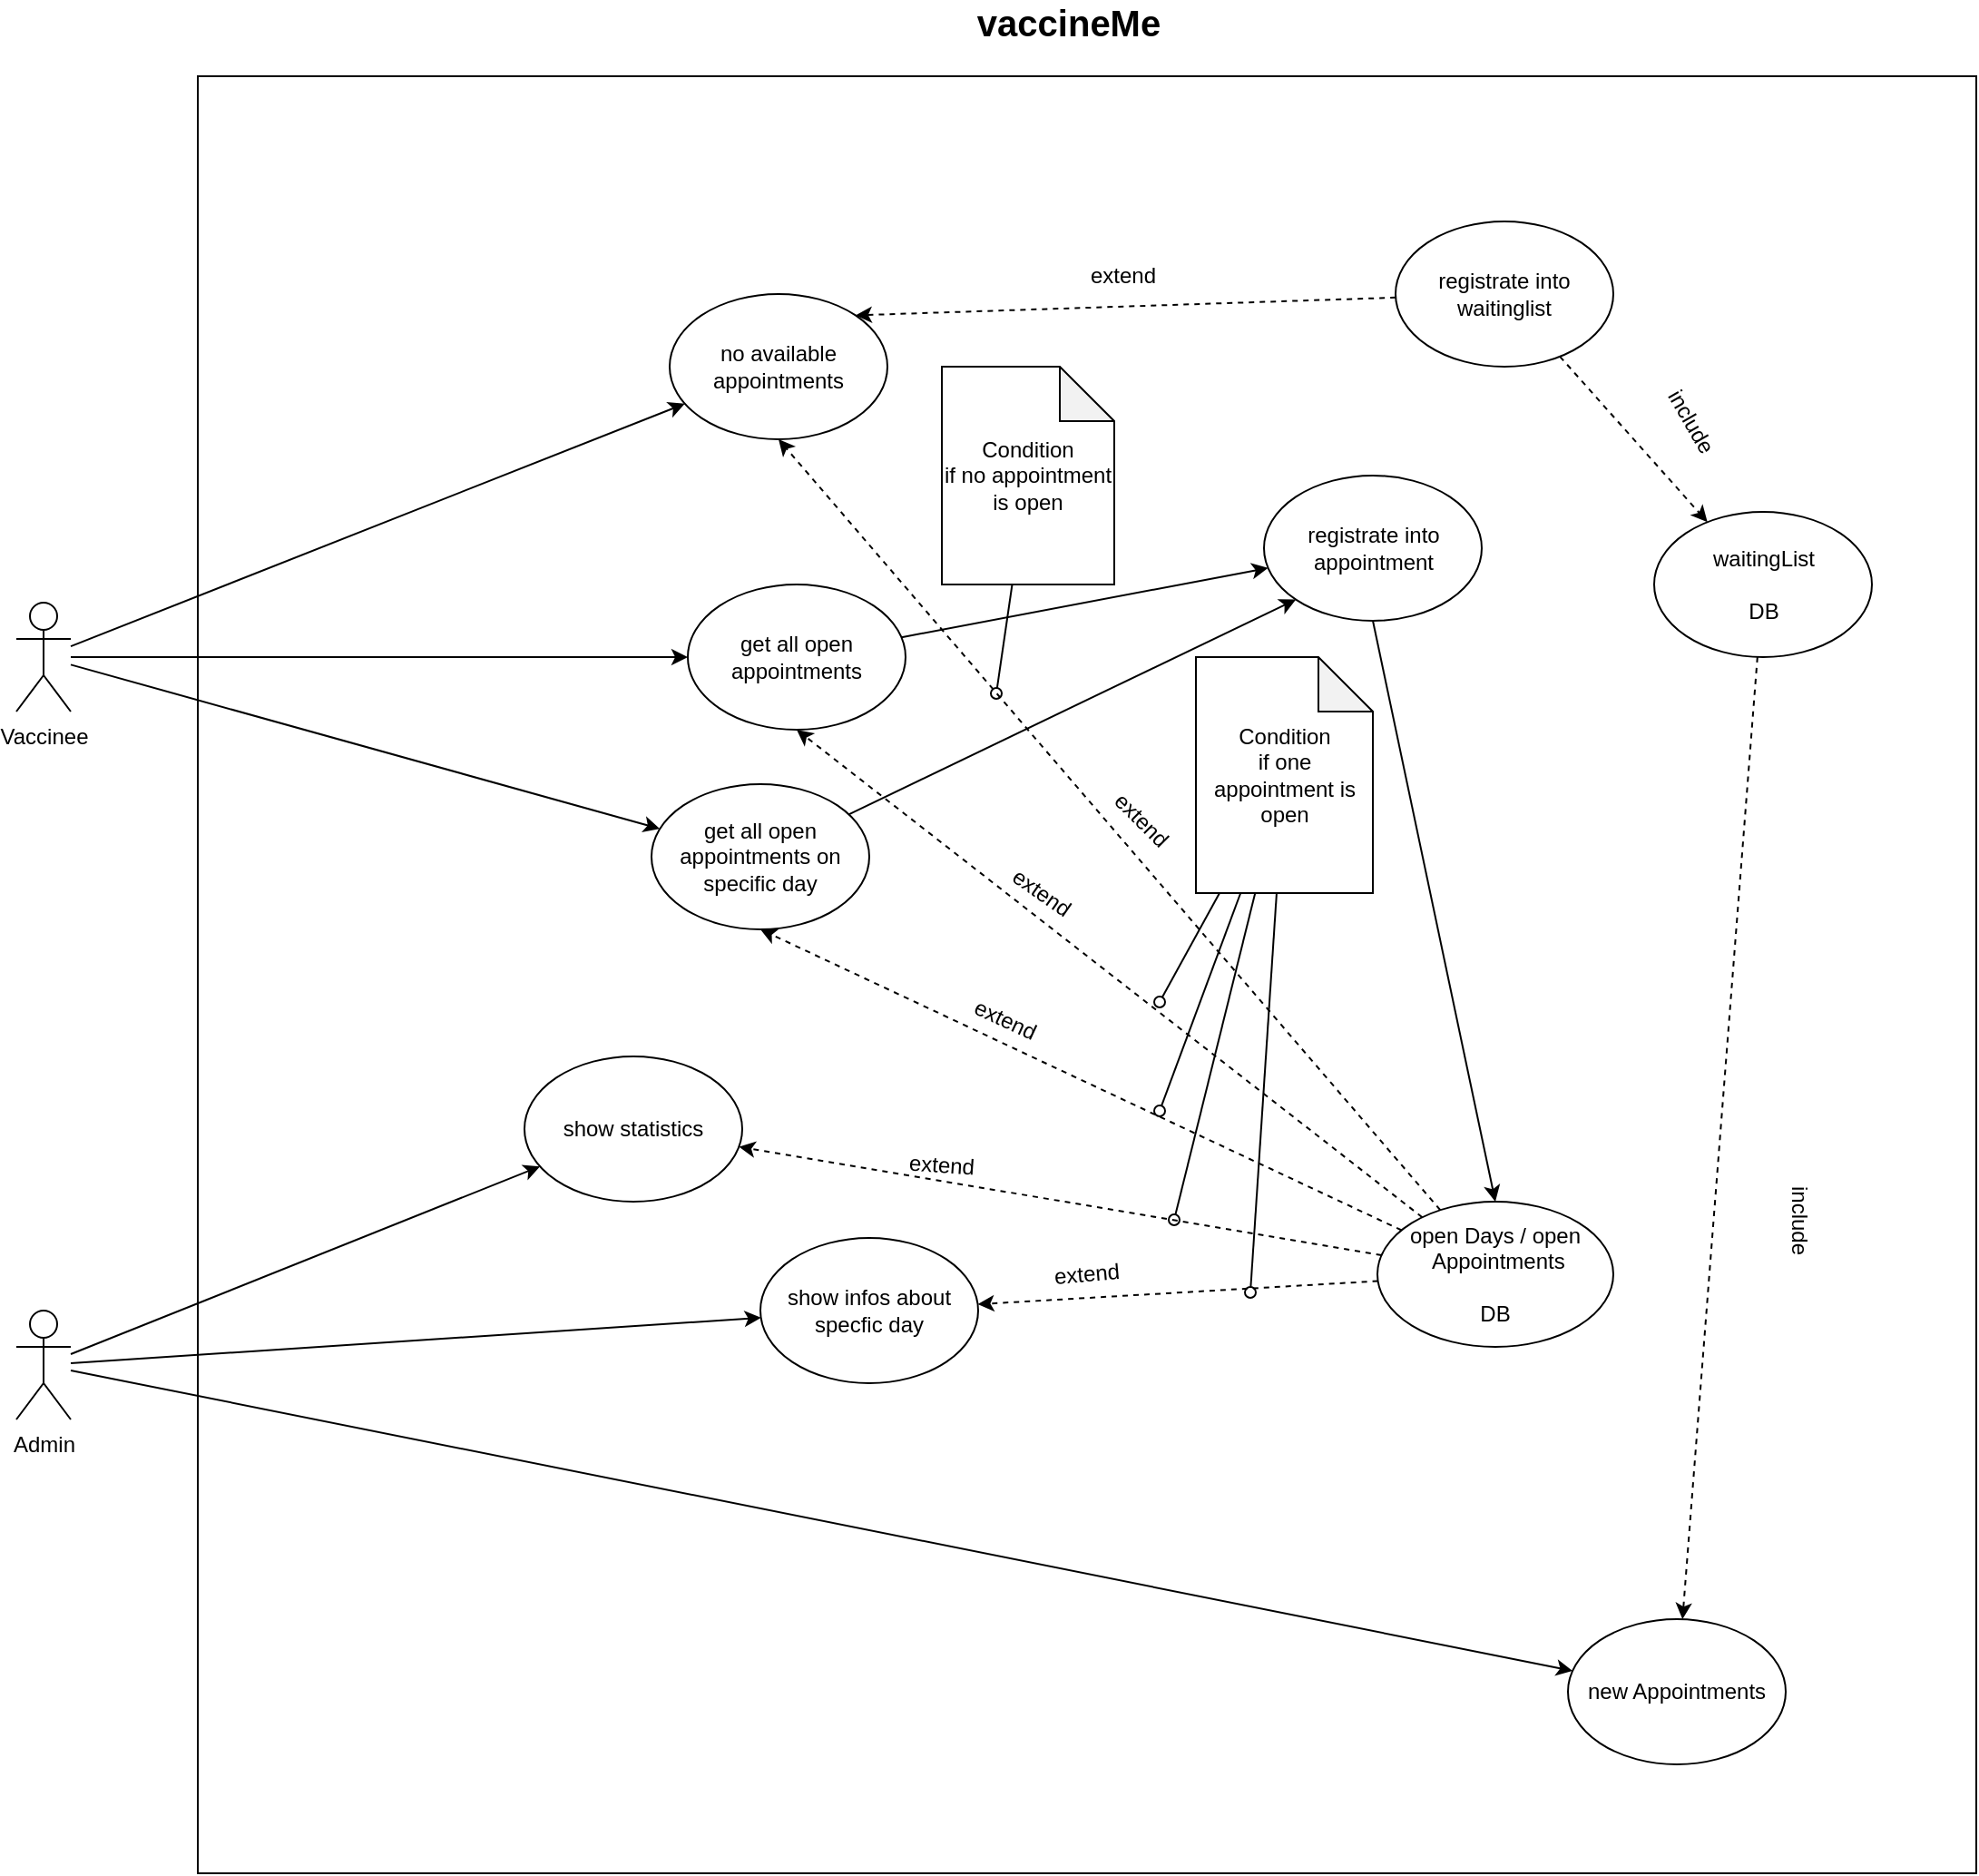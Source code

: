 <mxfile version="14.8.4" type="device"><diagram id="8JtYtpKTUcYl1fIvPXxp" name="Page-1"><mxGraphModel dx="2062" dy="1097" grid="1" gridSize="10" guides="1" tooltips="1" connect="1" arrows="1" fold="1" page="1" pageScale="1" pageWidth="1169" pageHeight="1654" math="0" shadow="0"><root><mxCell id="0"/><mxCell id="1" parent="0"/><mxCell id="rnqk7zcUyN1bz_tg9LeX-1" value="" style="rounded=0;whiteSpace=wrap;html=1;" vertex="1" parent="1"><mxGeometry x="140" y="160" width="980" height="990" as="geometry"/></mxCell><mxCell id="rnqk7zcUyN1bz_tg9LeX-2" value="&lt;font style=&quot;font-size: 20px&quot;&gt;&lt;b&gt;vaccineMe&lt;/b&gt;&lt;/font&gt;" style="text;html=1;strokeColor=none;fillColor=none;align=center;verticalAlign=middle;whiteSpace=wrap;rounded=0;" vertex="1" parent="1"><mxGeometry x="600" y="120" width="40" height="20" as="geometry"/></mxCell><mxCell id="rnqk7zcUyN1bz_tg9LeX-13" style="edgeStyle=none;rounded=0;orthogonalLoop=1;jettySize=auto;html=1;" edge="1" parent="1" source="rnqk7zcUyN1bz_tg9LeX-3" target="rnqk7zcUyN1bz_tg9LeX-34"><mxGeometry relative="1" as="geometry"><mxPoint x="280" y="490" as="targetPoint"/></mxGeometry></mxCell><mxCell id="rnqk7zcUyN1bz_tg9LeX-14" style="edgeStyle=none;rounded=0;orthogonalLoop=1;jettySize=auto;html=1;" edge="1" parent="1" source="rnqk7zcUyN1bz_tg9LeX-3" target="rnqk7zcUyN1bz_tg9LeX-9"><mxGeometry relative="1" as="geometry"/></mxCell><mxCell id="rnqk7zcUyN1bz_tg9LeX-56" style="edgeStyle=none;rounded=0;orthogonalLoop=1;jettySize=auto;html=1;endArrow=classic;endFill=1;" edge="1" parent="1" source="rnqk7zcUyN1bz_tg9LeX-3" target="rnqk7zcUyN1bz_tg9LeX-35"><mxGeometry relative="1" as="geometry"/></mxCell><mxCell id="rnqk7zcUyN1bz_tg9LeX-3" value="Vaccinee" style="shape=umlActor;verticalLabelPosition=bottom;verticalAlign=top;html=1;outlineConnect=0;" vertex="1" parent="1"><mxGeometry x="40" y="450" width="30" height="60" as="geometry"/></mxCell><mxCell id="rnqk7zcUyN1bz_tg9LeX-23" style="edgeStyle=none;rounded=0;orthogonalLoop=1;jettySize=auto;html=1;" edge="1" parent="1" source="rnqk7zcUyN1bz_tg9LeX-4" target="rnqk7zcUyN1bz_tg9LeX-42"><mxGeometry relative="1" as="geometry"><mxPoint x="370" y="800" as="targetPoint"/></mxGeometry></mxCell><mxCell id="rnqk7zcUyN1bz_tg9LeX-24" style="edgeStyle=none;rounded=0;orthogonalLoop=1;jettySize=auto;html=1;" edge="1" parent="1" source="rnqk7zcUyN1bz_tg9LeX-4" target="rnqk7zcUyN1bz_tg9LeX-8"><mxGeometry relative="1" as="geometry"/></mxCell><mxCell id="rnqk7zcUyN1bz_tg9LeX-33" style="edgeStyle=none;rounded=0;orthogonalLoop=1;jettySize=auto;html=1;" edge="1" parent="1" source="rnqk7zcUyN1bz_tg9LeX-4" target="rnqk7zcUyN1bz_tg9LeX-25"><mxGeometry relative="1" as="geometry"/></mxCell><mxCell id="rnqk7zcUyN1bz_tg9LeX-4" value="Admin" style="shape=umlActor;verticalLabelPosition=bottom;verticalAlign=top;html=1;outlineConnect=0;" vertex="1" parent="1"><mxGeometry x="40" y="840" width="30" height="60" as="geometry"/></mxCell><mxCell id="rnqk7zcUyN1bz_tg9LeX-31" style="edgeStyle=none;rounded=0;orthogonalLoop=1;jettySize=auto;html=1;dashed=1;" edge="1" parent="1" source="rnqk7zcUyN1bz_tg9LeX-7" target="rnqk7zcUyN1bz_tg9LeX-8"><mxGeometry relative="1" as="geometry"/></mxCell><mxCell id="rnqk7zcUyN1bz_tg9LeX-7" value="waitingList&lt;br&gt;&lt;br&gt;DB" style="ellipse;whiteSpace=wrap;html=1;" vertex="1" parent="1"><mxGeometry x="942.5" y="400" width="120" height="80" as="geometry"/></mxCell><mxCell id="rnqk7zcUyN1bz_tg9LeX-8" value="new Appointments" style="ellipse;whiteSpace=wrap;html=1;" vertex="1" parent="1"><mxGeometry x="895" y="1010" width="120" height="80" as="geometry"/></mxCell><mxCell id="rnqk7zcUyN1bz_tg9LeX-9" value="no available&lt;br&gt;appointments" style="ellipse;whiteSpace=wrap;html=1;" vertex="1" parent="1"><mxGeometry x="400" y="280" width="120" height="80" as="geometry"/></mxCell><mxCell id="rnqk7zcUyN1bz_tg9LeX-41" style="edgeStyle=none;rounded=0;orthogonalLoop=1;jettySize=auto;html=1;exitX=0.5;exitY=1;exitDx=0;exitDy=0;entryX=0.5;entryY=0;entryDx=0;entryDy=0;" edge="1" parent="1" source="rnqk7zcUyN1bz_tg9LeX-10" target="rnqk7zcUyN1bz_tg9LeX-11"><mxGeometry relative="1" as="geometry"><mxPoint x="865.961" y="459.933" as="sourcePoint"/><mxPoint x="810" y="730" as="targetPoint"/></mxGeometry></mxCell><mxCell id="rnqk7zcUyN1bz_tg9LeX-10" value="registrate into appointment" style="ellipse;whiteSpace=wrap;html=1;" vertex="1" parent="1"><mxGeometry x="727.5" y="380" width="120" height="80" as="geometry"/></mxCell><mxCell id="rnqk7zcUyN1bz_tg9LeX-15" style="edgeStyle=none;rounded=0;orthogonalLoop=1;jettySize=auto;html=1;dashed=1;entryX=0.5;entryY=1;entryDx=0;entryDy=0;" edge="1" parent="1" source="rnqk7zcUyN1bz_tg9LeX-11" target="rnqk7zcUyN1bz_tg9LeX-35"><mxGeometry relative="1" as="geometry"/></mxCell><mxCell id="rnqk7zcUyN1bz_tg9LeX-27" style="edgeStyle=none;rounded=0;orthogonalLoop=1;jettySize=auto;html=1;dashed=1;" edge="1" parent="1" source="rnqk7zcUyN1bz_tg9LeX-11" target="rnqk7zcUyN1bz_tg9LeX-25"><mxGeometry relative="1" as="geometry"/></mxCell><mxCell id="rnqk7zcUyN1bz_tg9LeX-36" style="edgeStyle=none;rounded=0;orthogonalLoop=1;jettySize=auto;html=1;entryX=0.5;entryY=1;entryDx=0;entryDy=0;dashed=1;" edge="1" parent="1" source="rnqk7zcUyN1bz_tg9LeX-11" target="rnqk7zcUyN1bz_tg9LeX-34"><mxGeometry relative="1" as="geometry"/></mxCell><mxCell id="rnqk7zcUyN1bz_tg9LeX-43" style="edgeStyle=none;rounded=0;orthogonalLoop=1;jettySize=auto;html=1;dashed=1;" edge="1" parent="1" source="rnqk7zcUyN1bz_tg9LeX-11" target="rnqk7zcUyN1bz_tg9LeX-42"><mxGeometry relative="1" as="geometry"/></mxCell><mxCell id="rnqk7zcUyN1bz_tg9LeX-51" style="edgeStyle=none;rounded=0;orthogonalLoop=1;jettySize=auto;html=1;entryX=0.5;entryY=1;entryDx=0;entryDy=0;endArrow=classic;endFill=1;dashed=1;" edge="1" parent="1" source="rnqk7zcUyN1bz_tg9LeX-11" target="rnqk7zcUyN1bz_tg9LeX-9"><mxGeometry relative="1" as="geometry"/></mxCell><mxCell id="rnqk7zcUyN1bz_tg9LeX-11" value="open Days / open&lt;br&gt;&amp;nbsp;Appointments&lt;br&gt;&lt;br&gt;DB" style="ellipse;whiteSpace=wrap;html=1;" vertex="1" parent="1"><mxGeometry x="790" y="780" width="130" height="80" as="geometry"/></mxCell><mxCell id="rnqk7zcUyN1bz_tg9LeX-16" value="extend" style="text;html=1;strokeColor=none;fillColor=none;align=center;verticalAlign=middle;whiteSpace=wrap;rounded=0;rotation=25;" vertex="1" parent="1"><mxGeometry x="565" y="670" width="40" height="20" as="geometry"/></mxCell><mxCell id="rnqk7zcUyN1bz_tg9LeX-18" value="include" style="text;html=1;strokeColor=none;fillColor=none;align=center;verticalAlign=middle;whiteSpace=wrap;rounded=0;rotation=90;" vertex="1" parent="1"><mxGeometry x="1002.5" y="780" width="40" height="20" as="geometry"/></mxCell><mxCell id="rnqk7zcUyN1bz_tg9LeX-20" style="edgeStyle=none;rounded=0;orthogonalLoop=1;jettySize=auto;html=1;entryX=1;entryY=0;entryDx=0;entryDy=0;dashed=1;" edge="1" parent="1" source="rnqk7zcUyN1bz_tg9LeX-19" target="rnqk7zcUyN1bz_tg9LeX-9"><mxGeometry relative="1" as="geometry"/></mxCell><mxCell id="rnqk7zcUyN1bz_tg9LeX-32" style="edgeStyle=none;rounded=0;orthogonalLoop=1;jettySize=auto;html=1;dashed=1;" edge="1" parent="1" source="rnqk7zcUyN1bz_tg9LeX-19" target="rnqk7zcUyN1bz_tg9LeX-7"><mxGeometry relative="1" as="geometry"/></mxCell><mxCell id="rnqk7zcUyN1bz_tg9LeX-19" value="registrate into waitinglist" style="ellipse;whiteSpace=wrap;html=1;" vertex="1" parent="1"><mxGeometry x="800" y="240" width="120" height="80" as="geometry"/></mxCell><mxCell id="rnqk7zcUyN1bz_tg9LeX-21" value="extend" style="text;html=1;strokeColor=none;fillColor=none;align=center;verticalAlign=middle;whiteSpace=wrap;rounded=0;rotation=0;" vertex="1" parent="1"><mxGeometry x="630" y="260" width="40" height="20" as="geometry"/></mxCell><mxCell id="rnqk7zcUyN1bz_tg9LeX-25" value="show statistics" style="ellipse;whiteSpace=wrap;html=1;" vertex="1" parent="1"><mxGeometry x="320" y="700" width="120" height="80" as="geometry"/></mxCell><mxCell id="rnqk7zcUyN1bz_tg9LeX-28" value="extend" style="text;html=1;strokeColor=none;fillColor=none;align=center;verticalAlign=middle;whiteSpace=wrap;rounded=0;rotation=4;" vertex="1" parent="1"><mxGeometry x="530" y="750" width="40" height="20" as="geometry"/></mxCell><mxCell id="rnqk7zcUyN1bz_tg9LeX-30" value="include" style="text;html=1;strokeColor=none;fillColor=none;align=center;verticalAlign=middle;whiteSpace=wrap;rounded=0;rotation=60;" vertex="1" parent="1"><mxGeometry x="942.5" y="340" width="40" height="20" as="geometry"/></mxCell><mxCell id="rnqk7zcUyN1bz_tg9LeX-40" style="edgeStyle=none;rounded=0;orthogonalLoop=1;jettySize=auto;html=1;" edge="1" parent="1" source="rnqk7zcUyN1bz_tg9LeX-34" target="rnqk7zcUyN1bz_tg9LeX-10"><mxGeometry relative="1" as="geometry"/></mxCell><mxCell id="rnqk7zcUyN1bz_tg9LeX-34" value="get all open appointments" style="ellipse;whiteSpace=wrap;html=1;" vertex="1" parent="1"><mxGeometry x="410" y="440" width="120" height="80" as="geometry"/></mxCell><mxCell id="rnqk7zcUyN1bz_tg9LeX-39" style="edgeStyle=none;rounded=0;orthogonalLoop=1;jettySize=auto;html=1;entryX=0;entryY=1;entryDx=0;entryDy=0;" edge="1" parent="1" source="rnqk7zcUyN1bz_tg9LeX-35" target="rnqk7zcUyN1bz_tg9LeX-10"><mxGeometry relative="1" as="geometry"/></mxCell><mxCell id="rnqk7zcUyN1bz_tg9LeX-35" value="get all open appointments on specific day" style="ellipse;whiteSpace=wrap;html=1;" vertex="1" parent="1"><mxGeometry x="390" y="550" width="120" height="80" as="geometry"/></mxCell><mxCell id="rnqk7zcUyN1bz_tg9LeX-37" value="extend" style="text;html=1;strokeColor=none;fillColor=none;align=center;verticalAlign=middle;whiteSpace=wrap;rounded=0;rotation=35;" vertex="1" parent="1"><mxGeometry x="585" y="600" width="40" height="20" as="geometry"/></mxCell><mxCell id="rnqk7zcUyN1bz_tg9LeX-42" value="show infos about specfic day" style="ellipse;whiteSpace=wrap;html=1;" vertex="1" parent="1"><mxGeometry x="450" y="800" width="120" height="80" as="geometry"/></mxCell><mxCell id="rnqk7zcUyN1bz_tg9LeX-44" value="extend" style="text;html=1;strokeColor=none;fillColor=none;align=center;verticalAlign=middle;whiteSpace=wrap;rounded=0;rotation=-5;" vertex="1" parent="1"><mxGeometry x="610" y="810" width="40" height="20" as="geometry"/></mxCell><mxCell id="rnqk7zcUyN1bz_tg9LeX-47" style="edgeStyle=none;rounded=0;orthogonalLoop=1;jettySize=auto;html=1;endArrow=oval;endFill=0;" edge="1" parent="1" source="rnqk7zcUyN1bz_tg9LeX-46"><mxGeometry relative="1" as="geometry"><mxPoint x="720" y="830" as="targetPoint"/></mxGeometry></mxCell><mxCell id="rnqk7zcUyN1bz_tg9LeX-48" style="edgeStyle=none;rounded=0;orthogonalLoop=1;jettySize=auto;html=1;endArrow=oval;endFill=0;" edge="1" parent="1" source="rnqk7zcUyN1bz_tg9LeX-46"><mxGeometry relative="1" as="geometry"><mxPoint x="678" y="790" as="targetPoint"/></mxGeometry></mxCell><mxCell id="rnqk7zcUyN1bz_tg9LeX-49" style="edgeStyle=none;rounded=0;orthogonalLoop=1;jettySize=auto;html=1;endArrow=oval;endFill=0;" edge="1" parent="1" source="rnqk7zcUyN1bz_tg9LeX-46"><mxGeometry relative="1" as="geometry"><mxPoint x="670" y="730" as="targetPoint"/></mxGeometry></mxCell><mxCell id="rnqk7zcUyN1bz_tg9LeX-50" style="edgeStyle=none;rounded=0;orthogonalLoop=1;jettySize=auto;html=1;endArrow=oval;endFill=0;" edge="1" parent="1" source="rnqk7zcUyN1bz_tg9LeX-46"><mxGeometry relative="1" as="geometry"><mxPoint x="670" y="670" as="targetPoint"/></mxGeometry></mxCell><mxCell id="rnqk7zcUyN1bz_tg9LeX-46" value="Condition&lt;br&gt;if one appointment is open" style="shape=note;whiteSpace=wrap;html=1;backgroundOutline=1;darkOpacity=0.05;" vertex="1" parent="1"><mxGeometry x="690" y="480" width="97.5" height="130" as="geometry"/></mxCell><mxCell id="rnqk7zcUyN1bz_tg9LeX-52" value="extend" style="text;html=1;strokeColor=none;fillColor=none;align=center;verticalAlign=middle;whiteSpace=wrap;rounded=0;rotation=45;" vertex="1" parent="1"><mxGeometry x="640" y="560" width="40" height="20" as="geometry"/></mxCell><mxCell id="rnqk7zcUyN1bz_tg9LeX-54" style="edgeStyle=none;rounded=0;orthogonalLoop=1;jettySize=auto;html=1;endArrow=oval;endFill=0;" edge="1" parent="1" source="rnqk7zcUyN1bz_tg9LeX-53"><mxGeometry relative="1" as="geometry"><mxPoint x="580" y="500" as="targetPoint"/></mxGeometry></mxCell><mxCell id="rnqk7zcUyN1bz_tg9LeX-53" value="Condition&lt;br&gt;if no appointment is open" style="shape=note;whiteSpace=wrap;html=1;backgroundOutline=1;darkOpacity=0.05;" vertex="1" parent="1"><mxGeometry x="550" y="320" width="95" height="120" as="geometry"/></mxCell></root></mxGraphModel></diagram></mxfile>